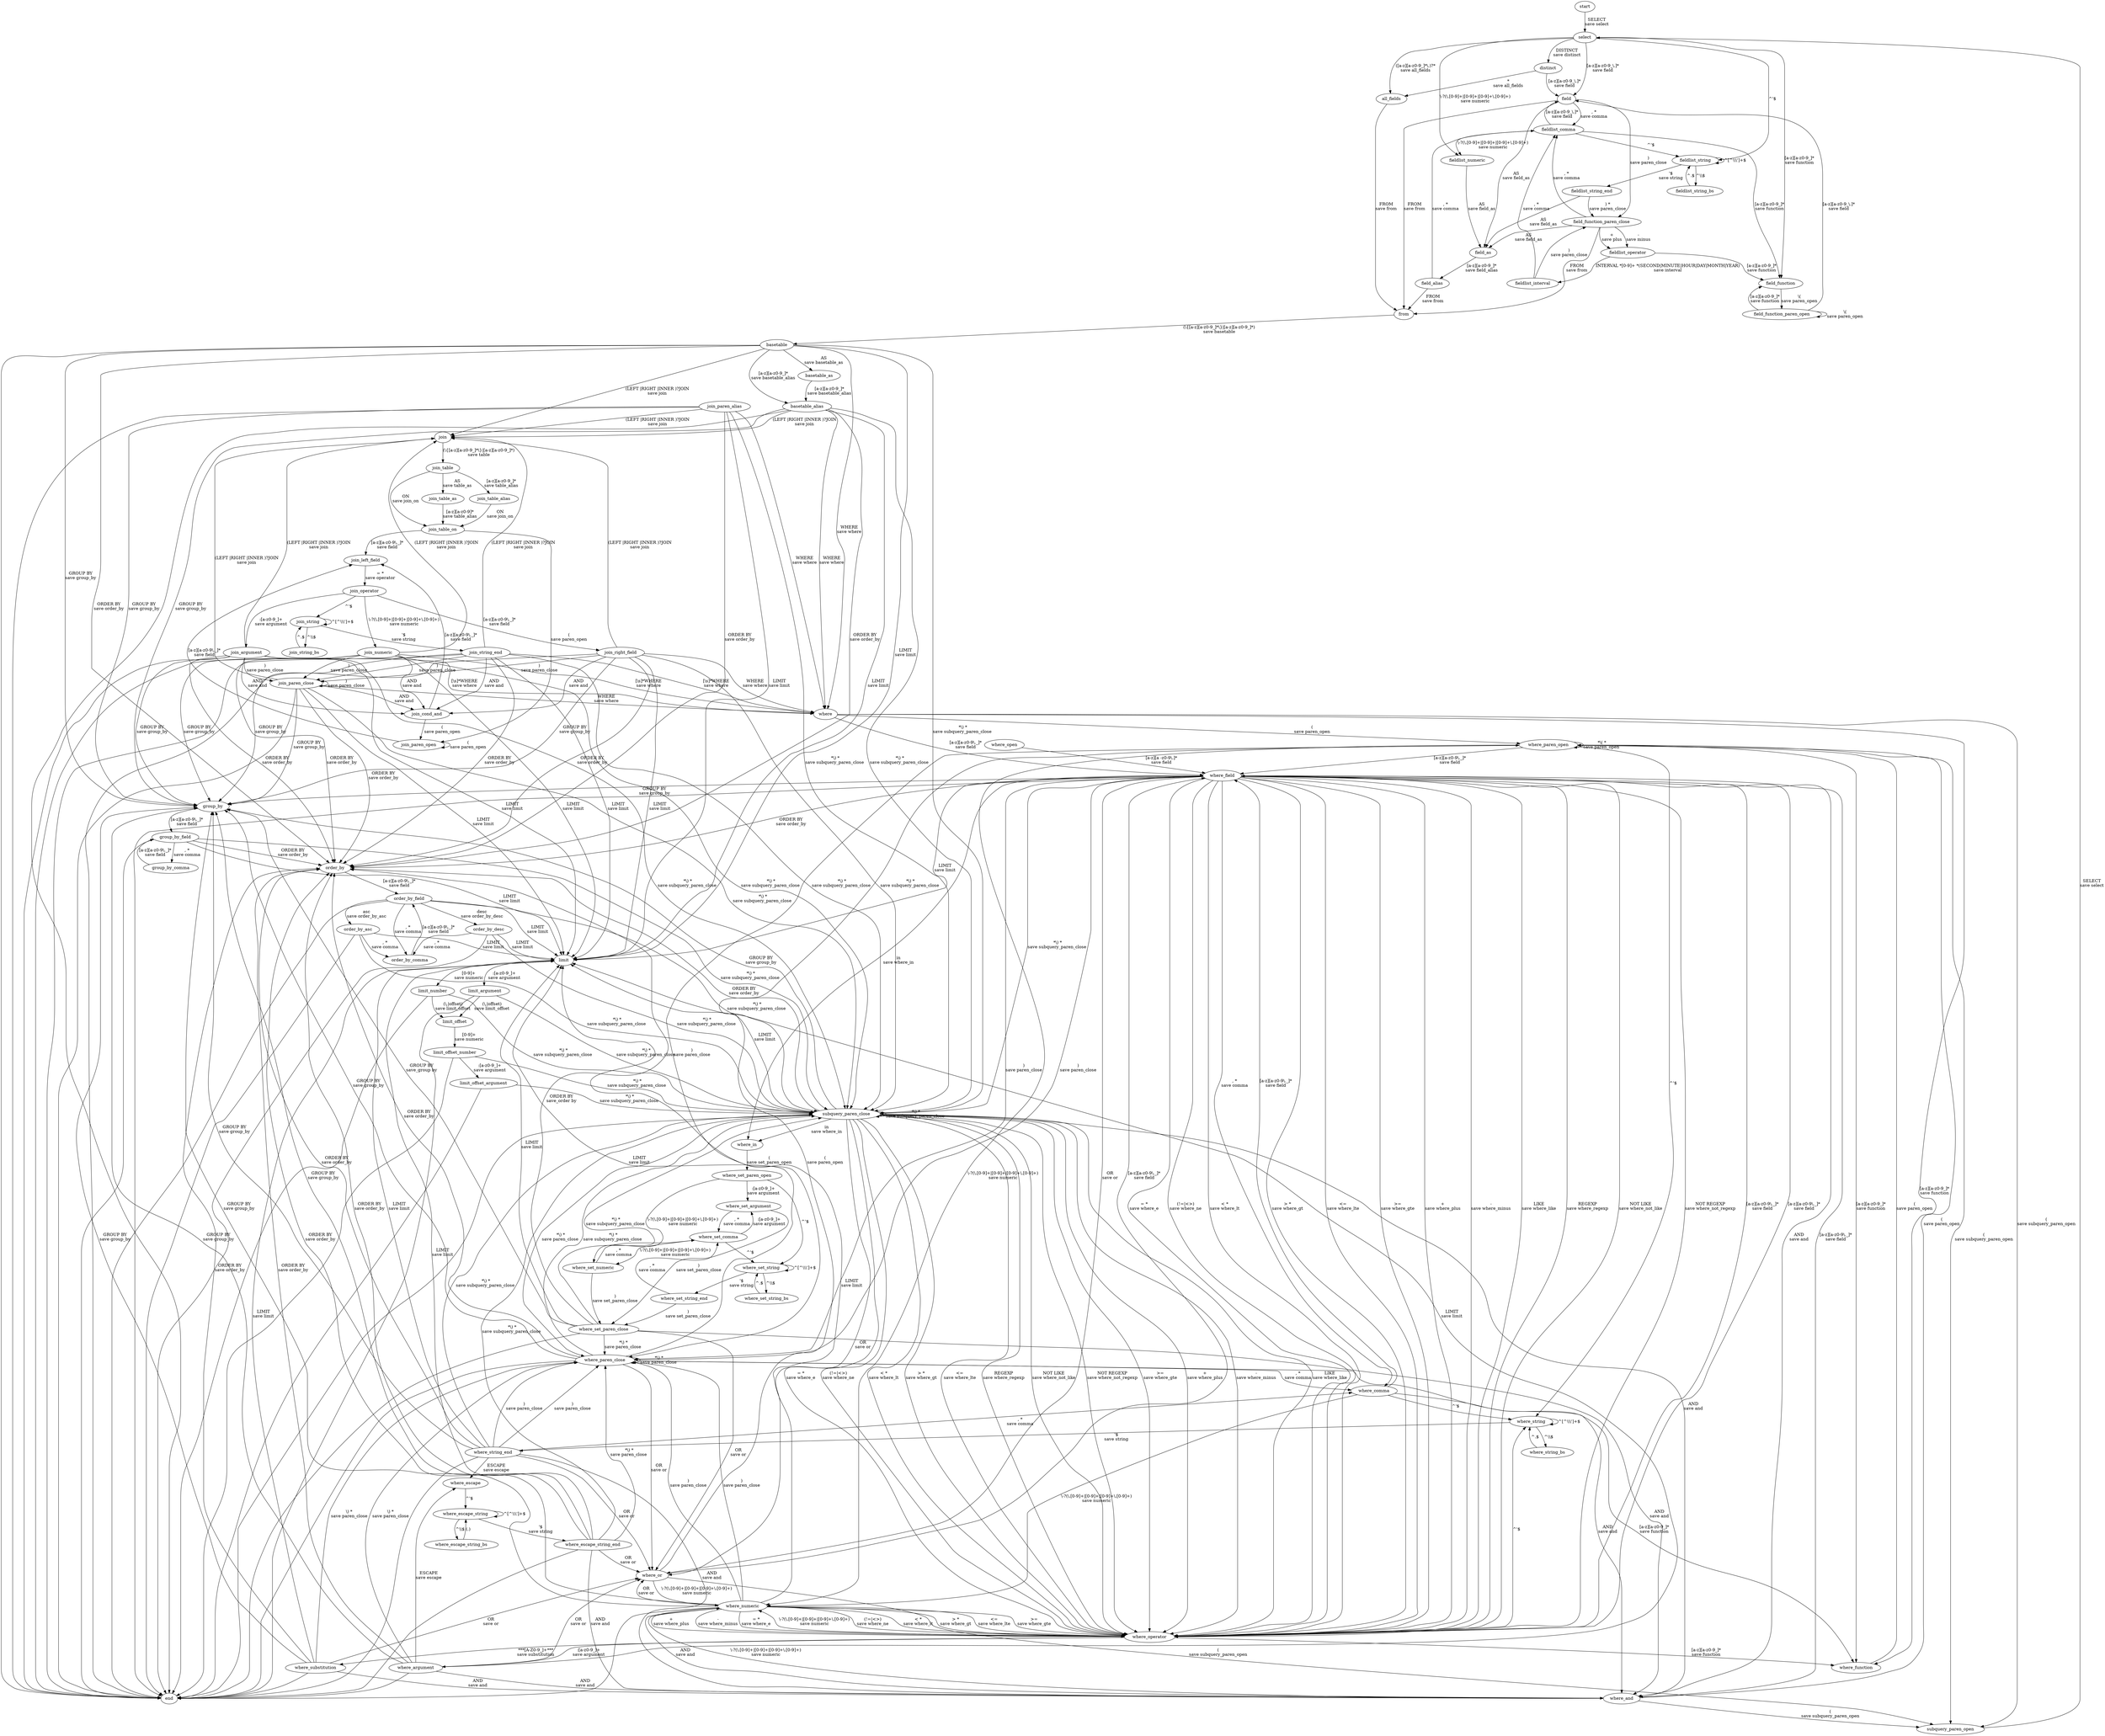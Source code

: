 digraph {
  start -> select [ label="SELECT\nsave select" ]

  select -> all_fields [ label="([a-z][a-z0-9_]*\\.)?\*\nsave all_fields" ]
  select -> field [ label="[a-z][a-z0-9_\\.]*\nsave field" ]
  select -> field_function [ label="[a-z][a-z0-9_]*\nsave function" ]
  select -> distinct [ label="DISTINCT\nsave distinct" ]
  distinct -> field [ label="[a-z][a-z0-9_\\.]*\nsave field" ]
  distinct -> all_fields [ label="*\nsave all_fields" ]
  field -> fieldlist_comma [ label=", *\nsave comma" ]
  field -> field_as [ label="AS\nsave field_as" ]
  field -> from [ label="FROM\nsave from" ]
  field_as -> field_alias [ label="[a-z][a-z0-9_]*\nsave field_alias" ]
  field_alias -> from [ label="FROM\nsave from" ]
  field_alias -> fieldlist_comma [ label=", *\nsave comma" ]
  fieldlist_comma -> field [ label="[a-z][a-z0-9_\\.]*\nsave field" ]
  fieldlist_comma -> field_function [ label="[a-z][a-z0-9_]*\nsave function" ]
  all_fields -> from [ label="FROM\nsave from" ]
  field_function -> field_function_paren_open [ label="\\(\nsave paren_open" ]
  field_function_paren_open -> field [ label="[a-z][a-z0-9_\\.]*\nsave field" ]
  field_function_paren_open -> field_function_paren_open [ label="\\(\nsave paren_open" ]
  field_function_paren_open -> field_function [ label="[a-z][a-z0-9_]*\nsave function" ]
  field -> field_function_paren_close [ label=")\nsave paren_close" ]
  field_function_paren_close -> from [ label="FROM\nsave from" ]
  field_function_paren_close -> fieldlist_comma [ label=", *\nsave comma" ]
  field_function_paren_close -> fieldlist_operator [ label="\+\nsave plus" ]
  field_function_paren_close -> fieldlist_operator [ label="\-\nsave minus" ]
  field_function_paren_close -> field_as [ label="AS\nsave field_as" ]
  fieldlist_operator -> field_function [ label="[a-z][a-z0-9_]*\nsave function" ]
  fieldlist_operator -> fieldlist_interval [ label="INTERVAL *[0-9]+ *(SECOND|MINUTE|HOUR|DAY|MONTH|YEAR)\nsave interval" ]
  fieldlist_interval -> field_function_paren_close [ label=")\nsave paren_close" ]
  fieldlist_interval -> fieldlist_comma [ label=", *\nsave comma" ]
  
  select -> fieldlist_string [ label="^'$" ]
  fieldlist_comma -> fieldlist_string [ label="^'$" ]
  fieldlist_string -> fieldlist_string_end [ label="'$\nsave string" ]
  fieldlist_string -> fieldlist_string [ label="^[^\\\\\\\']+$" ]
  fieldlist_string -> fieldlist_string_bs [ label="^\\\\$" ]
  fieldlist_string_bs -> fieldlist_string [ label="^.$" ]
  fieldlist_string_end -> field_as [ label="AS\nsave field_as" ]
  fieldlist_string_end -> field_function_paren_close [ label="\) *\nsave paren_close" ]
  
  select -> fieldlist_numeric [ label="\\-?(\\.[0-9]+|[0-9]+|[0-9]+\\.[0-9]+)\nsave numeric" ]
  fieldlist_comma -> fieldlist_numeric [ label="\\-?(\\.[0-9]+|[0-9]+|[0-9]+\\.[0-9]+)\nsave numeric" ]
  fieldlist_numeric -> field_as [ label="AS\nsave field_as" ]

  from -> basetable [ label="(\\{[a-z][a-z0-9_]*\\}|[a-z][a-z0-9_]*)\nsave basetable" ]
  basetable -> basetable_as [ label="AS\nsave basetable_as" ]
  basetable -> basetable_alias [ label="[a-z][a-z0-9_]*\nsave basetable_alias" ]
  basetable -> end
  basetable -> join [ label="(LEFT |RIGHT |INNER )?JOIN\nsave join" ]
  basetable -> where [ label="WHERE\nsave where" ]
  basetable -> group_by [ label="GROUP BY\nsave group_by" ]
  basetable -> order_by [ label="ORDER BY\nsave order_by" ]
  basetable -> limit [ label="LIMIT\nsave limit" ]
  basetable -> subquery_paren_close [ label=" *\\) *\nsave subquery_paren_close" ]
  basetable_as -> basetable_alias [ label="[a-z][a-z0-9_]*\nsave basetable_alias" ]
  basetable_alias -> join [ label="(LEFT |RIGHT |INNER )?JOIN\nsave join" ]
  basetable_alias -> where [ label="WHERE\nsave where" ]
  basetable_alias -> group_by [ label="GROUP BY\nsave group_by" ]
  basetable_alias -> order_by [ label="ORDER BY\nsave order_by" ]
  basetable_alias -> limit [ label="LIMIT\nsave limit" ]
  basetable_alias -> end
  basetable_alias -> subquery_paren_close [ label=" *\\) *\nsave subquery_paren_close" ]

  join -> join_table [ label="(\\{[a-z][a-z0-9_]*\\}|[a-z][a-z0-9_]*)\nsave table" ]
  join_table -> join_table_as [ label="AS\nsave table_as" ]
  join_table -> join_table_on [ label="ON\nsave join_on" ]
  join_table -> join_table_alias [ label="[a-z][a-z0-9_]*\nsave table_alias" ]
  join_table_alias -> join_table_on [ label="ON\nsave join_on" ]
  join_table_as -> join_table_on [ label="[a-z][a-z0-9]*\nsave table_alias" ]
  join_table_on -> join_left_field [ label="[a-z][a-z0-9\\._]*\nsave field" ]
  join_table_on -> join_paren_open [ label="(\nsave paren_open" ]
  join_left_field -> join_operator [ label="= *\nsave operator" ]
  join_operator -> join_right_field [ label="[a-z][a-z0-9\\._]*\nsave field" ]

  join_operator -> join_string [ label="^'$" ]
  join_string -> join_string_end [ label="'$\nsave string" ]
  join_string -> join_string [ label="^[^\\\\\\\']+$" ]
  join_string -> join_string_bs [ label="^\\\\$" ]
  join_string_bs -> join_string [ label="^.$" ]
  join_string_end -> join_cond_and [ label="AND\nsave and" ]
  join_string_end -> join_paren_close [ label=")\nsave paren_close" ]
  join_string_end -> join [ label="(LEFT |RIGHT |INNER )?JOIN\nsave join" ]
  join_string_end -> where [ label="[\\s]*WHERE\nsave where" ]
  join_string_end -> group_by [ label="GROUP BY\nsave group_by" ]
  join_string_end -> order_by [ label="ORDER BY\nsave order_by" ]
  join_string_end -> limit [ label="LIMIT\nsave limit" ]
  join_string_end -> end
  join_string_end -> subquery_paren_close [ label=" *\\) *\nsave subquery_paren_close" ]

  join_operator -> join_numeric [ label="\\-?(\\.[0-9]+|[0-9]+|[0-9]+\\.[0-9]+)\nsave numeric" ]
  join_numeric -> join_cond_and [ label="AND\nsave and" ]
  join_numeric -> join_paren_close [ label=")\nsave paren_close" ]
  join_numeric -> join [ label="(LEFT |RIGHT |INNER )?JOIN\nsave join" ]
  join_numeric -> where [ label="[\\s]*WHERE\nsave where" ]
  join_numeric -> group_by [ label="GROUP BY\nsave group_by" ]
  join_numeric -> order_by [ label="ORDER BY\nsave order_by" ]
  join_numeric -> limit [ label="LIMIT\nsave limit" ]
  join_numeric -> end
  join_numeric -> subquery_paren_close [ label=" *\\) *\nsave subquery_paren_close" ]

  join_operator -> join_argument [ label="\:[a-z0-9_]+\nsave argument" ]
  join_argument -> join_cond_and [ label="AND\nsave and" ]
  join_argument -> join_paren_close [ label=")\nsave paren_close" ]
  join_argument -> join [ label="(LEFT |RIGHT |INNER )?JOIN\nsave join" ]
  join_argument -> where [ label="[\\s]*WHERE\nsave where" ]
  join_argument -> group_by [ label="GROUP BY\nsave group_by" ]
  join_argument -> order_by [ label="ORDER BY\nsave order_by" ]
  join_argument -> limit [ label="LIMIT\nsave limit" ]
  join_argument -> end
  join_argument -> subquery_paren_close [ label=" *\\) *\nsave subquery_paren_close" ]

  join_right_field -> join [ label="(LEFT |RIGHT |INNER )?JOIN\nsave join" ]
  join_right_field -> where [ label="WHERE\nsave where" ]
  join_right_field -> group_by [ label="GROUP BY\nsave group_by" ]
  join_right_field -> order_by [ label="ORDER BY\nsave order_by" ]
  join_right_field -> limit [ label="LIMIT\nsave limit" ]
  join_right_field -> end
  join_right_field -> subquery_paren_close [ label=" *\\) *\nsave subquery_paren_close" ]
  join_right_field -> join_cond_and [ label="AND\nsave and" ]
  join_right_field -> join_paren_close [ label=")\nsave paren_close" ]
  join_cond_and -> join_left_field [ label="[a-z][a-z0-9\\._]*\nsave field" ]
  join_cond_and -> join_paren_open [ label="(\nsave paren_open" ]
  join_paren_open -> join_paren_open [ label="(\nsave paren_open" ]
  join_paren_open -> join_left_field [ label="[a-z][a-z0-9\\._]*\nsave field" ]
  join_paren_close -> join_paren_close [ label=")\nsave paren_close" ]
  join_paren_close -> join_cond_and [ label="AND\nsave and" ]
  join_paren_close -> join [ label="(LEFT |RIGHT |INNER )?JOIN\nsave join" ]
  join_paren_close -> where [ label="WHERE\nsave where" ]
  join_paren_close -> group_by [ label="GROUP BY\nsave group_by" ]
  join_paren_close -> order_by [ label="ORDER BY\nsave order_by" ]
  join_paren_close -> limit [ label="LIMIT\nsave limit" ]
  join_paren_close -> end
  join_paren_close -> subquery_paren_close [ label=" *\\) *\nsave subquery_paren_close" ]
  join_paren_alias -> join [ label="(LEFT |RIGHT |INNER )?JOIN\nsave join" ]
  join_paren_alias -> where [ label="WHERE\nsave where" ]
  join_paren_alias -> group_by [ label="GROUP BY\nsave group_by" ]
  join_paren_alias -> order_by [ label="ORDER BY\nsave order_by" ]
  join_paren_alias -> limit [ label="LIMIT\nsave limit" ]
  join_paren_alias -> end
  join_paren_alias -> subquery_paren_close [ label=" *\\) *\nsave subquery_paren_close" ]

  where -> subquery_paren_open [ label="(\nsave subquery_paren_open" ]
  where -> where_paren_open [ label="(\nsave paren_open" ]
  where_paren_open -> where_paren_open [ label=" *\\( *\nsave paren_open" ]
  where_paren_open -> subquery_paren_open [ label="(\nsave subquery_paren_open" ]
  where_paren_open -> where_field [ label="[a-z][a-z0-9\\._]*\nsave field" ]

  where -> where_field [ label="[a-z][a-z0-9\\._]*\nsave field" ]
  where_operator -> where_field [ label="[a-z][a-z0-9\\._]*\nsave field" ]
  where_field -> where_operator [ label="= *\nsave where_e" ]
  where_field -> where_operator [ label="(\!=|<>)\nsave where_ne" ]
  where_field -> where_operator [ label="< *\nsave where_lt" ]
  where_field -> where_operator [ label="> *\nsave where_gt" ]
  where_field -> where_operator [ label="<=\nsave where_lte" ]
  where_field -> where_operator [ label=">=\nsave where_gte" ]
  where_field -> where_operator [ label="\+\nsave where_plus" ]
  where_field -> where_operator [ label="\-\nsave where_minus" ]
  where_field -> where_operator [ label="LIKE\nsave where_like" ]
  where_field -> where_operator [ label="REGEXP\nsave where_regexp" ]
  where_field -> where_operator [ label="NOT LIKE\nsave where_not_like" ]
  where_field -> where_operator [ label="NOT REGEXP\nsave where_not_regexp" ]
  
  where_field -> where_in [ label="in\nsave where_in" ]
  where_field -> where_and [ label="AND\nsave and" ]
  where_field -> where_or [ label="OR\nsave or" ]
  where_field -> where_paren_close [ label=")\nsave paren_close" ]
  where_field -> group_by [ label="GROUP BY\nsave group_by" ]
  where_field -> order_by [ label="ORDER BY\nsave order_by" ]
  where_field -> limit [ label="LIMIT\nsave limit" ]
  where_field -> where_paren_close [ label=")\nsave paren_close" ]
  where_field -> where_comma [ label=", *\nsave comma" ]
  where_field -> end
  where_field -> subquery_paren_close [ label=" *\\) *\nsave subquery_paren_close" ]

  where_operator -> where_string [ label="^'$" ]
  where_paren_open -> where_string [ label="^'$" ]
  where_string -> where_string_end [ label="'$\nsave string" ]
  where_string -> where_string [ label="^[^\\\\\\\']+$" ]
  where_string -> where_string_bs [ label="^\\\\$" ]
  where_string_bs -> where_string [ label="^.$" ]
  where_string_end -> where_and [ label="AND\nsave and" ]
  where_string_end -> where_or [ label="OR\nsave or" ]
  where_string_end -> where_paren_close [ label=")\nsave paren_close" ]
  where_string_end -> group_by [ label="GROUP BY\nsave group_by" ]
  where_string_end -> order_by [ label="ORDER BY\nsave order_by" ]
  where_string_end -> limit [ label="LIMIT\nsave limit" ]
  where_string_end -> where_paren_close [ label=")\nsave paren_close" ]
  where_string_end -> where_comma [ label=", *\nsave comma" ]
  where_string_end -> end
  where_string_end -> subquery_paren_close [ label=" *\\) *\nsave subquery_paren_close" ]
  where_string_end -> where_escape [ label="ESCAPE\nsave escape" ]

  where_and -> where_field [ label="[a-z][a-z0-9\\._]*\nsave field" ]
  where_and -> where_paren_open [ label="(\nsave paren_open" ]
  where_and -> subquery_paren_open [ label="(\nsave subquery_paren_open" ]
  where_and -> where_numeric [ label="\\-?(\\.[0-9]+|[0-9]+|[0-9]+\\.[0-9]+)\nsave numeric" ]
  where_or -> where_field [ label="[a-z][a-z0-9\\._]*\nsave field" ]
  where_or -> where_paren_open [ label="(\nsave paren_open" ]
  where_or -> subquery_paren_open [ label="(\nsave subquery_paren_open" ]
  where_or -> where_numeric [ label="\\-?(\\.[0-9]+|[0-9]+|[0-9]+\\.[0-9]+)\nsave numeric" ]
  
  where -> where_function [ label="[a-z][a-z0-9_]*\nsave function" ]
  where_operator -> where_function [ label="[a-z][a-z0-9_]*\nsave function" ]
  where_operator -> where_field [ label="[a-z][a-z0-9\\._]*\nsave field" ]
  where_function -> where_paren_open [ label="(\nsave paren_open" ]
  where_paren_open -> where_function [ label="[a-z][a-z0-9_]*\nsave function" ]
  where_paren_close -> where_comma [ label=", *\nsave comma" ]

  where_comma -> where_numeric [ label="\\-?(\\.[0-9]+|[0-9]+|[0-9]+\\.[0-9]+)\nsave numeric" ]
  where_comma -> where_string [ label="^'$" ]
  where_comma -> where_field [ label="[a-z][a-z0-9\\._]*\nsave field" ]
  where_comma -> where_function [ label="[a-z][a-z0-9_]*\nsave function" ]

  where_paren_open -> where_paren_close [ label=")\nsave paren_close" ]
  where_open -> where_field [ label="[a-z][a -z0-9\\.]*\nsave field" ]

  where_operator -> where_numeric [ label="\\-?(\\.[0-9]+|[0-9]+|[0-9]+\\.[0-9]+)\nsave numeric" ]
  where_paren_open -> where_numeric [ label="\\-?(\\.[0-9]+|[0-9]+|[0-9]+\\.[0-9]+)\nsave numeric" ]
  where_numeric -> where_and [ label="AND\nsave and" ]
  where_numeric -> where_or [ label="OR\nsave or" ]
  where_numeric -> where_paren_close [ label=")\nsave paren_close" ]
  where_numeric -> group_by [ label="GROUP BY\nsave group_by" ]
  where_numeric -> order_by [ label="ORDER BY\nsave order_by" ]
  where_numeric -> limit [ label="LIMIT\nsave limit" ]
  where_numeric -> where_paren_close [ label=")\nsave paren_close" ]
  where_numeric -> where_operator [ label="= *\nsave where_e" ]
  where_numeric -> where_operator [ label="(\!=|<>)\nsave where_ne" ]
  where_numeric -> where_operator [ label="< *\nsave where_lt" ]
  where_numeric -> where_operator [ label="> *\nsave where_gt" ]
  where_numeric -> where_operator [ label="<=\nsave where_lte" ]
  where_numeric -> where_operator [ label=">=\nsave where_gte" ]
  where_numeric -> where_operator [ label="\+\nsave where_plus" ]
  where_numeric -> where_operator [ label="\-\nsave where_minus" ]
  where_numeric -> end

  where_operator -> where_argument [ label="\:[a-z0-9_]+\nsave argument" ]
  where_argument -> where_escape [ label="ESCAPE\nsave escape" ]
  where_argument -> where_and [ label="AND\nsave and" ]
  where_argument -> where_or [ label="OR\nsave or" ]
  where_argument -> where_paren_close [ label="\\) *\nsave paren_close" ]
  where_argument -> group_by [ label="GROUP BY\nsave group_by" ]
  where_argument -> order_by [ label="ORDER BY\nsave order_by" ]
  where_argument -> limit [ label="LIMIT\nsave limit" ]
  where_argument -> end
  
  where_operator -> where_substitution [ label="\*\*\*[A-Z0-9_]+\*\*\*\nsave substitution" ]
  where_substitution -> where_and [ label="AND\nsave and" ]
  where_substitution -> where_or [ label="OR\nsave or" ]
  where_substitution -> where_paren_close [ label="\\) *\nsave paren_close" ]
  where_substitution -> group_by [ label="GROUP BY\nsave group_by" ]
  where_substitution -> order_by [ label="ORDER BY\nsave order_by" ]
  where_substitution -> limit [ label="LIMIT\nsave limit" ]
  where_substitution -> end

  where_escape -> where_escape_string [ label="^'$" ]
  where_escape_string -> where_escape_string_end [ label="'$\nsave string" ]
  where_escape_string -> where_escape_string [ label="^[^\\\\\\\']+$" ]
  where_escape_string -> where_escape_string_bs [ label="^\\\\$" ]
  where_escape_string_bs -> where_escape_string [ label="(.)" ]
  where_escape_string_end -> where_and [ label="AND\nsave and" ]
  where_escape_string_end -> where_or [ label="OR\nsave or" ]
  where_escape_string_end -> where_paren_close [ label=" *\\) *\nsave paren_close" ]
  where_escape_string_end -> group_by [ label="GROUP BY\nsave group_by" ]
  where_escape_string_end -> order_by [ label="ORDER BY\nsave order_by" ]
  where_escape_string_end -> limit [ label="LIMIT\nsave limit" ]
  where_escape_string_end -> end
  where_escape_string_end -> subquery_paren_close [ label=" *\\) *\nsave subquery_paren_close" ]

  where_in -> where_set_paren_open [ label="(\nsave set_paren_open" ]
  where_set_paren_open -> where_set_argument [ label="\:[a-z0-9_]+\nsave argument" ]
  
  where_set_comma -> where_set_string [ label="^'$" ]
  where_set_paren_open -> where_set_string [ label="^'$" ]
  where_set_string -> where_set_string_end [ label="'$\nsave string" ]
  where_set_string -> where_set_string [ label="^[^\\\\\\\']+$" ]
  where_set_string -> where_set_string_bs [ label="^\\\\$" ]
  where_set_string_bs -> where_set_string [ label="^.$" ]
  where_set_string_end -> where_set_comma [ label=", *\nsave comma" ]
  where_set_string_end -> where_set_paren_close [ label=")\nsave set_paren_close" ]

  where_set_comma -> where_set_numeric [ label="\\-?(\\.[0-9]+|[0-9]+|[0-9]+\\.[0-9]+)\nsave numeric" ]
  where_set_paren_open -> where_set_numeric [ label="\\-?(\\.[0-9]+|[0-9]+|[0-9]+\\.[0-9]+)\nsave numeric" ]
  where_set_numeric -> where_set_comma [ label=", *\nsave comma" ]
  where_set_numeric -> where_set_paren_close [ label=")\nsave set_paren_close" ]

  where_set_comma -> where_set_argument [ label="\:[a-z0-9_]+\nsave argument" ]
  where_set_argument -> where_set_comma [ label=", *\nsave comma" ]
  where_set_argument -> where_set_paren_close [ label=")\nsave set_paren_close" ]

  where_set_paren_close -> where_and [ label="AND\nsave and" ]
  where_set_paren_close -> where_or [ label="OR\nsave or" ]
  where_set_paren_close -> where_paren_close [ label=" *\\) *\nsave paren_close" ]
  where_set_paren_close -> group_by [ label="GROUP BY\nsave_group by" ]
  where_set_paren_close -> order_by [ label="ORDER BY\nsave_order by" ]
  where_set_paren_close -> limit [ label="LIMIT\nsave limit" ]
  where_set_paren_close -> end
  where_set_paren_close -> subquery_paren_close [ label=" *\\) *\nsave subquery_paren_close" ]

  where_paren_close -> where_and [ label="AND\nsave and" ]
  where_paren_close -> where_or [ label="OR\nsave or" ]
  where_paren_close -> where_paren_close [ label=" *\\) *\nsave paren_close" ]
  where_paren_close -> group_by [ label="GROUP BY\nsave group_by" ]
  where_paren_close -> order_by [ label="ORDER BY\nsave order_by" ]
  where_paren_close -> limit [ label="LIMIT\nsave limit" ]
  where_paren_close -> end
  where_paren_close -> subquery_paren_close [ label=" *\\) *\nsave subquery_paren_close" ]

  group_by -> group_by_field [ label="[a-z][a-z0-9\\._]*\nsave field" ]
  group_by_field -> group_by_comma [ label=", *\nsave comma" ]
  group_by_field -> end
  group_by_field -> subquery_paren_close [ label=" *\\) *\nsave subquery_paren_close" ]
  group_by_field -> order_by [ label="ORDER BY\nsave order_by" ]
  group_by_field -> limit [ label="LIMIT\nsave limit" ]
  group_by_comma -> group_by_field [ label="[a-z][a-z0-9\\._]*\nsave field" ]

  order_by -> order_by_field [ label="[a-z][a-z0-9\\._]*\nsave field" ]
  order_by_field -> order_by_asc [ label="asc\nsave order_by_asc" ]
  order_by_field -> order_by_desc [ label="desc\nsave order_by_desc" ]
  order_by_field -> order_by_comma [ label=", *\nsave comma" ]
  order_by_field -> end
  order_by_field -> subquery_paren_close [ label=" *\\) *\nsave subquery_paren_close" ]
  order_by_field -> limit [ label="LIMIT\nsave limit" ]
  order_by_asc -> order_by_comma [ label=", *\nsave comma" ]
  order_by_asc -> end
  order_by_asc -> subquery_paren_close [ label=" *\\) *\nsave subquery_paren_close" ]
  order_by_asc -> limit [ label="LIMIT\nsave limit" ]
  order_by_desc -> order_by_comma [ label=", *\nsave comma" ]
  order_by_desc -> end
  order_by_desc -> subquery_paren_close [ label=" *\\) *\nsave subquery_paren_close" ]
  order_by_desc -> limit [ label="LIMIT\nsave limit" ]
  order_by_comma -> order_by_field [ label="[a-z][a-z0-9\\._]*\nsave field" ]

  limit -> limit_number [ label="[0-9]+\nsave numeric" ]
  limit -> limit_argument [ label="\:[a-z0-9_]+\nsave argument" ]
  limit_number -> end
  limit_number -> subquery_paren_close [ label=" *\\) *\nsave subquery_paren_close" ]
  limit_number -> limit_offset [ label="(\\,|offset)\nsave limit_offset" ]
  limit_argument -> end
  limit_argument -> subquery_paren_close [ label=" *\\) *\nsave subquery_paren_close" ]
  limit_argument -> limit_offset [ label="(\\,|offset)\nsave limit_offset" ]
  limit_offset -> limit_offset_number [ label="[0-9]+\nsave numeric" ]
  limit_offset_number -> limit_offset_argument [ label="\:[a-z0-9_]+\nsave argument" ]
  limit_offset_number -> end
  limit_offset_number -> subquery_paren_close [ label=" *\\) *\nsave subquery_paren_close" ]
  limit_offset_argument -> end
  limit_offset_argument -> subquery_paren_close [ label=" *\\) *\nsave subquery_paren_close" ]
  
  subquery_paren_open -> select [ label="SELECT\nsave select" ]
  subquery_paren_close -> where_and [ label="AND\nsave and" ]
  subquery_paren_close -> where_or [ label="OR\nsave or" ]
  subquery_paren_close -> where_paren_close [ label=" *\\) *\nsave paren_close" ]
  subquery_paren_close -> group_by [ label="GROUP BY\nsave group_by" ]
  subquery_paren_close -> order_by [ label="ORDER BY\nsave order_by" ]
  subquery_paren_close -> limit [ label="LIMIT\nsave limit" ]
  subquery_paren_close -> end
  subquery_paren_close -> subquery_paren_close [ label=" *\\) *\nsave subquery_paren_close" ]
  subquery_paren_close -> where_in [ label="in\nsave where_in" ]
  subquery_paren_close -> where_operator [ label="= *\nsave where_e" ]
  subquery_paren_close -> where_operator [ label="(\!=|<>)\nsave where_ne" ]
  subquery_paren_close -> where_operator [ label="< *\nsave where_lt" ]
  subquery_paren_close -> where_operator [ label="> *\nsave where_gt" ]
  subquery_paren_close -> where_operator [ label="<=\nsave where_lte" ]
  subquery_paren_close -> where_operator [ label=">=\nsave where_gte" ]
  subquery_paren_close -> where_operator [ label="\+\nsave where_plus" ]
  subquery_paren_close -> where_operator [ label="\-\nsave where_minus" ]
  subquery_paren_close -> where_operator [ label="LIKE\nsave where_like" ]
  subquery_paren_close -> where_operator [ label="REGEXP\nsave where_regexp" ]
  subquery_paren_close -> where_operator [ label="NOT LIKE\nsave where_not_like" ]
  subquery_paren_close -> where_operator [ label="NOT REGEXP\nsave where_not_regexp" ]
}